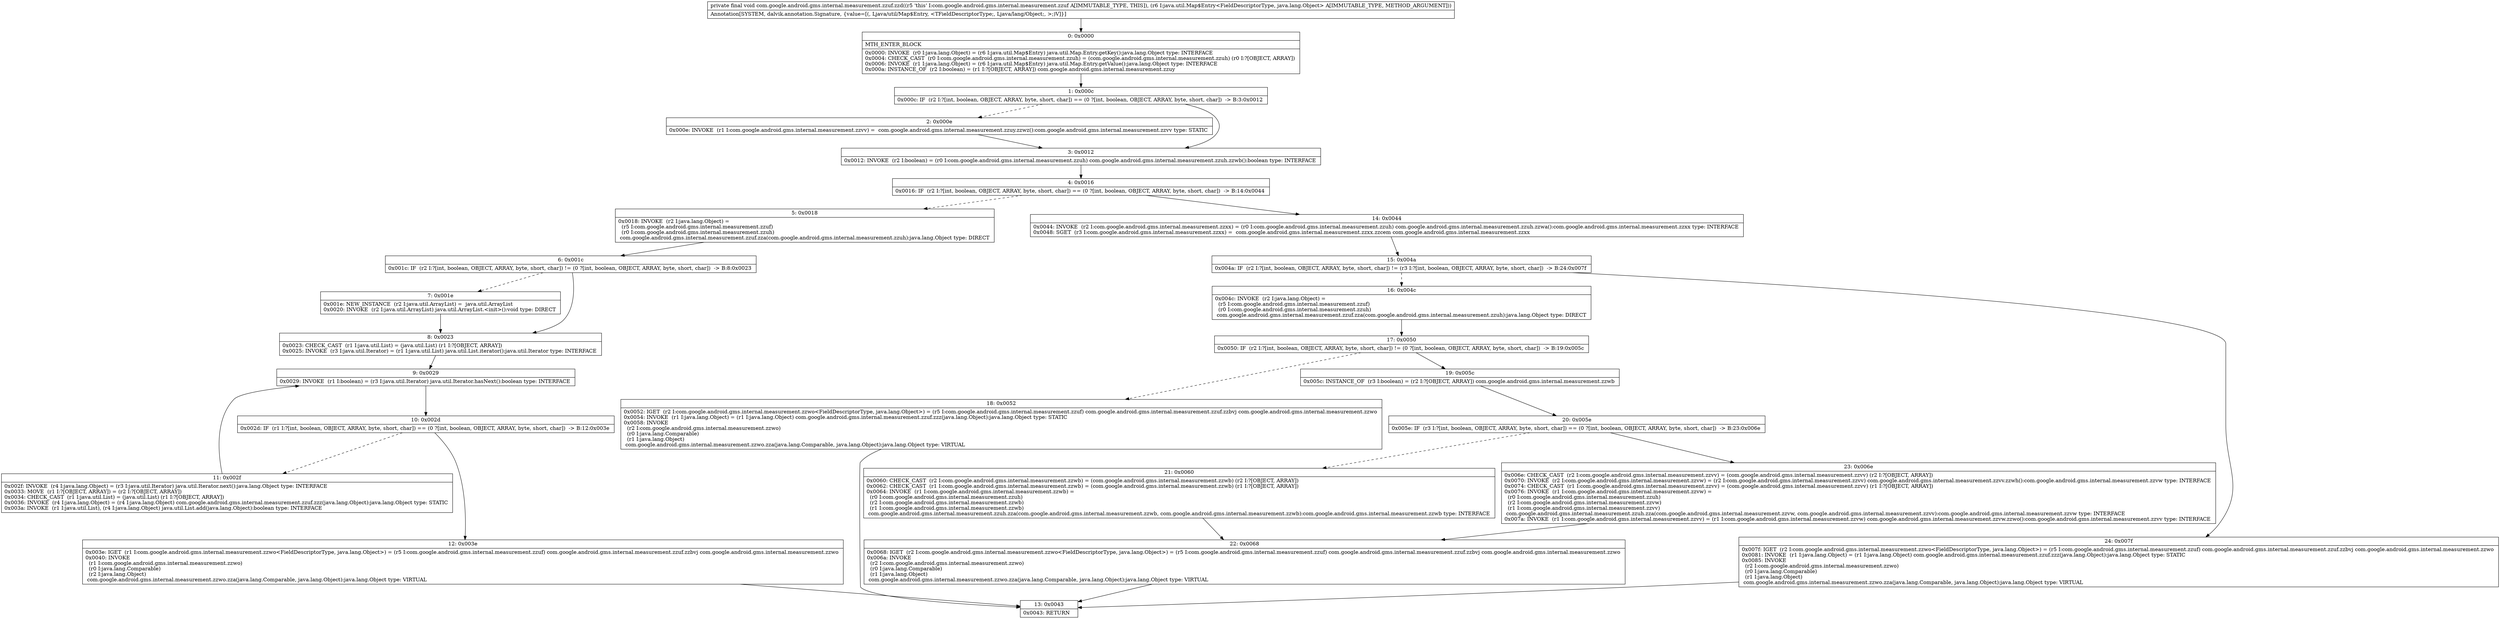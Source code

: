 digraph "CFG forcom.google.android.gms.internal.measurement.zzuf.zzd(Ljava\/util\/Map$Entry;)V" {
Node_0 [shape=record,label="{0\:\ 0x0000|MTH_ENTER_BLOCK\l|0x0000: INVOKE  (r0 I:java.lang.Object) = (r6 I:java.util.Map$Entry) java.util.Map.Entry.getKey():java.lang.Object type: INTERFACE \l0x0004: CHECK_CAST  (r0 I:com.google.android.gms.internal.measurement.zzuh) = (com.google.android.gms.internal.measurement.zzuh) (r0 I:?[OBJECT, ARRAY]) \l0x0006: INVOKE  (r1 I:java.lang.Object) = (r6 I:java.util.Map$Entry) java.util.Map.Entry.getValue():java.lang.Object type: INTERFACE \l0x000a: INSTANCE_OF  (r2 I:boolean) = (r1 I:?[OBJECT, ARRAY]) com.google.android.gms.internal.measurement.zzuy \l}"];
Node_1 [shape=record,label="{1\:\ 0x000c|0x000c: IF  (r2 I:?[int, boolean, OBJECT, ARRAY, byte, short, char]) == (0 ?[int, boolean, OBJECT, ARRAY, byte, short, char])  \-\> B:3:0x0012 \l}"];
Node_2 [shape=record,label="{2\:\ 0x000e|0x000e: INVOKE  (r1 I:com.google.android.gms.internal.measurement.zzvv) =  com.google.android.gms.internal.measurement.zzuy.zzwz():com.google.android.gms.internal.measurement.zzvv type: STATIC \l}"];
Node_3 [shape=record,label="{3\:\ 0x0012|0x0012: INVOKE  (r2 I:boolean) = (r0 I:com.google.android.gms.internal.measurement.zzuh) com.google.android.gms.internal.measurement.zzuh.zzwb():boolean type: INTERFACE \l}"];
Node_4 [shape=record,label="{4\:\ 0x0016|0x0016: IF  (r2 I:?[int, boolean, OBJECT, ARRAY, byte, short, char]) == (0 ?[int, boolean, OBJECT, ARRAY, byte, short, char])  \-\> B:14:0x0044 \l}"];
Node_5 [shape=record,label="{5\:\ 0x0018|0x0018: INVOKE  (r2 I:java.lang.Object) = \l  (r5 I:com.google.android.gms.internal.measurement.zzuf)\l  (r0 I:com.google.android.gms.internal.measurement.zzuh)\l com.google.android.gms.internal.measurement.zzuf.zza(com.google.android.gms.internal.measurement.zzuh):java.lang.Object type: DIRECT \l}"];
Node_6 [shape=record,label="{6\:\ 0x001c|0x001c: IF  (r2 I:?[int, boolean, OBJECT, ARRAY, byte, short, char]) != (0 ?[int, boolean, OBJECT, ARRAY, byte, short, char])  \-\> B:8:0x0023 \l}"];
Node_7 [shape=record,label="{7\:\ 0x001e|0x001e: NEW_INSTANCE  (r2 I:java.util.ArrayList) =  java.util.ArrayList \l0x0020: INVOKE  (r2 I:java.util.ArrayList) java.util.ArrayList.\<init\>():void type: DIRECT \l}"];
Node_8 [shape=record,label="{8\:\ 0x0023|0x0023: CHECK_CAST  (r1 I:java.util.List) = (java.util.List) (r1 I:?[OBJECT, ARRAY]) \l0x0025: INVOKE  (r3 I:java.util.Iterator) = (r1 I:java.util.List) java.util.List.iterator():java.util.Iterator type: INTERFACE \l}"];
Node_9 [shape=record,label="{9\:\ 0x0029|0x0029: INVOKE  (r1 I:boolean) = (r3 I:java.util.Iterator) java.util.Iterator.hasNext():boolean type: INTERFACE \l}"];
Node_10 [shape=record,label="{10\:\ 0x002d|0x002d: IF  (r1 I:?[int, boolean, OBJECT, ARRAY, byte, short, char]) == (0 ?[int, boolean, OBJECT, ARRAY, byte, short, char])  \-\> B:12:0x003e \l}"];
Node_11 [shape=record,label="{11\:\ 0x002f|0x002f: INVOKE  (r4 I:java.lang.Object) = (r3 I:java.util.Iterator) java.util.Iterator.next():java.lang.Object type: INTERFACE \l0x0033: MOVE  (r1 I:?[OBJECT, ARRAY]) = (r2 I:?[OBJECT, ARRAY]) \l0x0034: CHECK_CAST  (r1 I:java.util.List) = (java.util.List) (r1 I:?[OBJECT, ARRAY]) \l0x0036: INVOKE  (r4 I:java.lang.Object) = (r4 I:java.lang.Object) com.google.android.gms.internal.measurement.zzuf.zzz(java.lang.Object):java.lang.Object type: STATIC \l0x003a: INVOKE  (r1 I:java.util.List), (r4 I:java.lang.Object) java.util.List.add(java.lang.Object):boolean type: INTERFACE \l}"];
Node_12 [shape=record,label="{12\:\ 0x003e|0x003e: IGET  (r1 I:com.google.android.gms.internal.measurement.zzwo\<FieldDescriptorType, java.lang.Object\>) = (r5 I:com.google.android.gms.internal.measurement.zzuf) com.google.android.gms.internal.measurement.zzuf.zzbvj com.google.android.gms.internal.measurement.zzwo \l0x0040: INVOKE  \l  (r1 I:com.google.android.gms.internal.measurement.zzwo)\l  (r0 I:java.lang.Comparable)\l  (r2 I:java.lang.Object)\l com.google.android.gms.internal.measurement.zzwo.zza(java.lang.Comparable, java.lang.Object):java.lang.Object type: VIRTUAL \l}"];
Node_13 [shape=record,label="{13\:\ 0x0043|0x0043: RETURN   \l}"];
Node_14 [shape=record,label="{14\:\ 0x0044|0x0044: INVOKE  (r2 I:com.google.android.gms.internal.measurement.zzxx) = (r0 I:com.google.android.gms.internal.measurement.zzuh) com.google.android.gms.internal.measurement.zzuh.zzwa():com.google.android.gms.internal.measurement.zzxx type: INTERFACE \l0x0048: SGET  (r3 I:com.google.android.gms.internal.measurement.zzxx) =  com.google.android.gms.internal.measurement.zzxx.zzcem com.google.android.gms.internal.measurement.zzxx \l}"];
Node_15 [shape=record,label="{15\:\ 0x004a|0x004a: IF  (r2 I:?[int, boolean, OBJECT, ARRAY, byte, short, char]) != (r3 I:?[int, boolean, OBJECT, ARRAY, byte, short, char])  \-\> B:24:0x007f \l}"];
Node_16 [shape=record,label="{16\:\ 0x004c|0x004c: INVOKE  (r2 I:java.lang.Object) = \l  (r5 I:com.google.android.gms.internal.measurement.zzuf)\l  (r0 I:com.google.android.gms.internal.measurement.zzuh)\l com.google.android.gms.internal.measurement.zzuf.zza(com.google.android.gms.internal.measurement.zzuh):java.lang.Object type: DIRECT \l}"];
Node_17 [shape=record,label="{17\:\ 0x0050|0x0050: IF  (r2 I:?[int, boolean, OBJECT, ARRAY, byte, short, char]) != (0 ?[int, boolean, OBJECT, ARRAY, byte, short, char])  \-\> B:19:0x005c \l}"];
Node_18 [shape=record,label="{18\:\ 0x0052|0x0052: IGET  (r2 I:com.google.android.gms.internal.measurement.zzwo\<FieldDescriptorType, java.lang.Object\>) = (r5 I:com.google.android.gms.internal.measurement.zzuf) com.google.android.gms.internal.measurement.zzuf.zzbvj com.google.android.gms.internal.measurement.zzwo \l0x0054: INVOKE  (r1 I:java.lang.Object) = (r1 I:java.lang.Object) com.google.android.gms.internal.measurement.zzuf.zzz(java.lang.Object):java.lang.Object type: STATIC \l0x0058: INVOKE  \l  (r2 I:com.google.android.gms.internal.measurement.zzwo)\l  (r0 I:java.lang.Comparable)\l  (r1 I:java.lang.Object)\l com.google.android.gms.internal.measurement.zzwo.zza(java.lang.Comparable, java.lang.Object):java.lang.Object type: VIRTUAL \l}"];
Node_19 [shape=record,label="{19\:\ 0x005c|0x005c: INSTANCE_OF  (r3 I:boolean) = (r2 I:?[OBJECT, ARRAY]) com.google.android.gms.internal.measurement.zzwb \l}"];
Node_20 [shape=record,label="{20\:\ 0x005e|0x005e: IF  (r3 I:?[int, boolean, OBJECT, ARRAY, byte, short, char]) == (0 ?[int, boolean, OBJECT, ARRAY, byte, short, char])  \-\> B:23:0x006e \l}"];
Node_21 [shape=record,label="{21\:\ 0x0060|0x0060: CHECK_CAST  (r2 I:com.google.android.gms.internal.measurement.zzwb) = (com.google.android.gms.internal.measurement.zzwb) (r2 I:?[OBJECT, ARRAY]) \l0x0062: CHECK_CAST  (r1 I:com.google.android.gms.internal.measurement.zzwb) = (com.google.android.gms.internal.measurement.zzwb) (r1 I:?[OBJECT, ARRAY]) \l0x0064: INVOKE  (r1 I:com.google.android.gms.internal.measurement.zzwb) = \l  (r0 I:com.google.android.gms.internal.measurement.zzuh)\l  (r2 I:com.google.android.gms.internal.measurement.zzwb)\l  (r1 I:com.google.android.gms.internal.measurement.zzwb)\l com.google.android.gms.internal.measurement.zzuh.zza(com.google.android.gms.internal.measurement.zzwb, com.google.android.gms.internal.measurement.zzwb):com.google.android.gms.internal.measurement.zzwb type: INTERFACE \l}"];
Node_22 [shape=record,label="{22\:\ 0x0068|0x0068: IGET  (r2 I:com.google.android.gms.internal.measurement.zzwo\<FieldDescriptorType, java.lang.Object\>) = (r5 I:com.google.android.gms.internal.measurement.zzuf) com.google.android.gms.internal.measurement.zzuf.zzbvj com.google.android.gms.internal.measurement.zzwo \l0x006a: INVOKE  \l  (r2 I:com.google.android.gms.internal.measurement.zzwo)\l  (r0 I:java.lang.Comparable)\l  (r1 I:java.lang.Object)\l com.google.android.gms.internal.measurement.zzwo.zza(java.lang.Comparable, java.lang.Object):java.lang.Object type: VIRTUAL \l}"];
Node_23 [shape=record,label="{23\:\ 0x006e|0x006e: CHECK_CAST  (r2 I:com.google.android.gms.internal.measurement.zzvv) = (com.google.android.gms.internal.measurement.zzvv) (r2 I:?[OBJECT, ARRAY]) \l0x0070: INVOKE  (r2 I:com.google.android.gms.internal.measurement.zzvw) = (r2 I:com.google.android.gms.internal.measurement.zzvv) com.google.android.gms.internal.measurement.zzvv.zzwh():com.google.android.gms.internal.measurement.zzvw type: INTERFACE \l0x0074: CHECK_CAST  (r1 I:com.google.android.gms.internal.measurement.zzvv) = (com.google.android.gms.internal.measurement.zzvv) (r1 I:?[OBJECT, ARRAY]) \l0x0076: INVOKE  (r1 I:com.google.android.gms.internal.measurement.zzvw) = \l  (r0 I:com.google.android.gms.internal.measurement.zzuh)\l  (r2 I:com.google.android.gms.internal.measurement.zzvw)\l  (r1 I:com.google.android.gms.internal.measurement.zzvv)\l com.google.android.gms.internal.measurement.zzuh.zza(com.google.android.gms.internal.measurement.zzvw, com.google.android.gms.internal.measurement.zzvv):com.google.android.gms.internal.measurement.zzvw type: INTERFACE \l0x007a: INVOKE  (r1 I:com.google.android.gms.internal.measurement.zzvv) = (r1 I:com.google.android.gms.internal.measurement.zzvw) com.google.android.gms.internal.measurement.zzvw.zzwo():com.google.android.gms.internal.measurement.zzvv type: INTERFACE \l}"];
Node_24 [shape=record,label="{24\:\ 0x007f|0x007f: IGET  (r2 I:com.google.android.gms.internal.measurement.zzwo\<FieldDescriptorType, java.lang.Object\>) = (r5 I:com.google.android.gms.internal.measurement.zzuf) com.google.android.gms.internal.measurement.zzuf.zzbvj com.google.android.gms.internal.measurement.zzwo \l0x0081: INVOKE  (r1 I:java.lang.Object) = (r1 I:java.lang.Object) com.google.android.gms.internal.measurement.zzuf.zzz(java.lang.Object):java.lang.Object type: STATIC \l0x0085: INVOKE  \l  (r2 I:com.google.android.gms.internal.measurement.zzwo)\l  (r0 I:java.lang.Comparable)\l  (r1 I:java.lang.Object)\l com.google.android.gms.internal.measurement.zzwo.zza(java.lang.Comparable, java.lang.Object):java.lang.Object type: VIRTUAL \l}"];
MethodNode[shape=record,label="{private final void com.google.android.gms.internal.measurement.zzuf.zzd((r5 'this' I:com.google.android.gms.internal.measurement.zzuf A[IMMUTABLE_TYPE, THIS]), (r6 I:java.util.Map$Entry\<FieldDescriptorType, java.lang.Object\> A[IMMUTABLE_TYPE, METHOD_ARGUMENT]))  | Annotation[SYSTEM, dalvik.annotation.Signature, \{value=[(, Ljava\/util\/Map$Entry, \<TFieldDescriptorType;, Ljava\/lang\/Object;, \>;)V]\}]\l}"];
MethodNode -> Node_0;
Node_0 -> Node_1;
Node_1 -> Node_2[style=dashed];
Node_1 -> Node_3;
Node_2 -> Node_3;
Node_3 -> Node_4;
Node_4 -> Node_5[style=dashed];
Node_4 -> Node_14;
Node_5 -> Node_6;
Node_6 -> Node_7[style=dashed];
Node_6 -> Node_8;
Node_7 -> Node_8;
Node_8 -> Node_9;
Node_9 -> Node_10;
Node_10 -> Node_11[style=dashed];
Node_10 -> Node_12;
Node_11 -> Node_9;
Node_12 -> Node_13;
Node_14 -> Node_15;
Node_15 -> Node_16[style=dashed];
Node_15 -> Node_24;
Node_16 -> Node_17;
Node_17 -> Node_18[style=dashed];
Node_17 -> Node_19;
Node_18 -> Node_13;
Node_19 -> Node_20;
Node_20 -> Node_21[style=dashed];
Node_20 -> Node_23;
Node_21 -> Node_22;
Node_22 -> Node_13;
Node_23 -> Node_22;
Node_24 -> Node_13;
}

